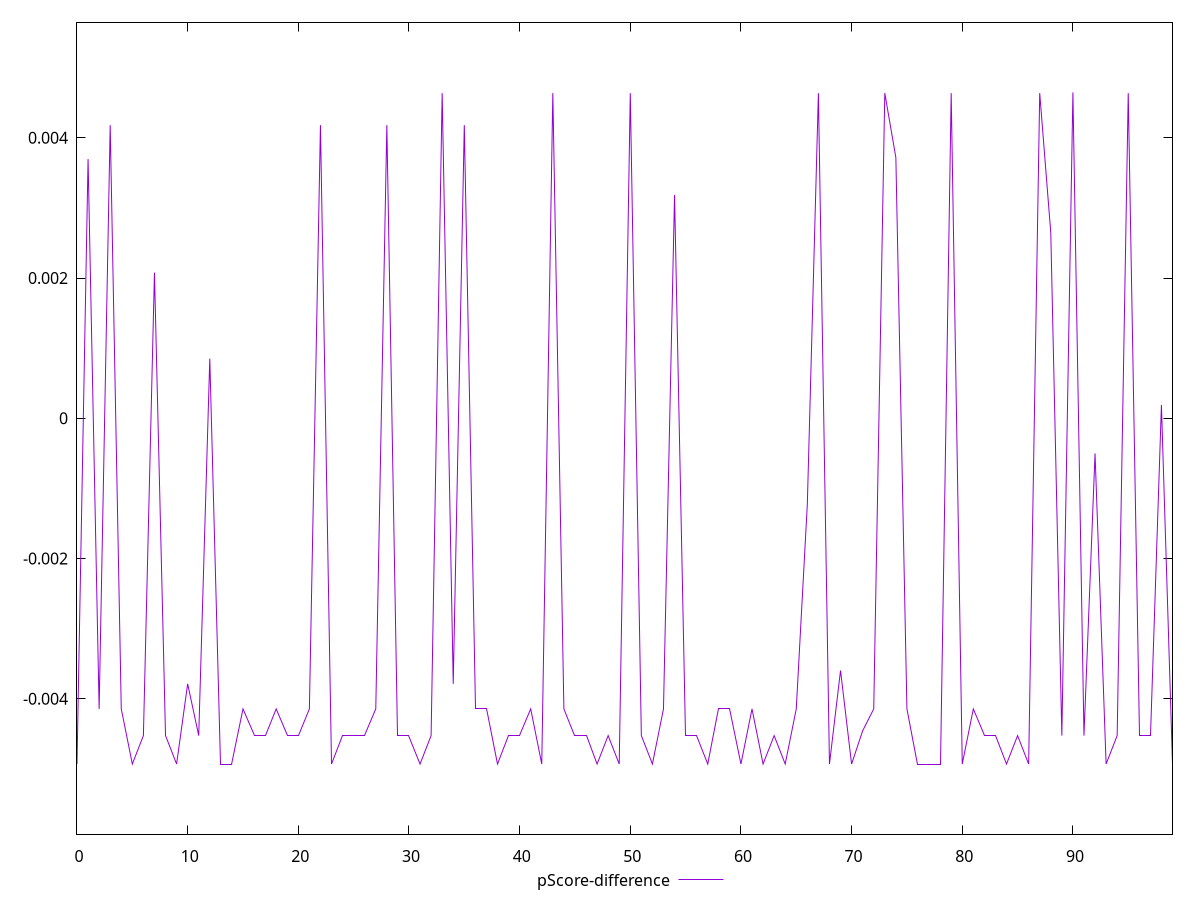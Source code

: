 reset

$pScoreDifference <<EOF
0 -0.004931822957321863
1 0.0036973680837035783
2 -0.004145744743268787
3 0.004180911427837053
4 -0.004145744743268787
5 -0.004931822957321863
6 -0.004526535494477901
7 0.002078044736882445
8 -0.004526535494477901
9 -0.004931822957321863
10 -0.003788635213870517
11 -0.004526535494477901
12 0.0008507430743767141
13 -0.004931822957321863
14 -0.004931822957321863
15 -0.004145744743268787
16 -0.004526535494477901
17 -0.004526535494477901
18 -0.004145744743268787
19 -0.004526535494477901
20 -0.004526535494477901
21 -0.004145744743268787
22 0.004180911427837053
23 -0.004931822957321863
24 -0.004526535494477901
25 -0.004526535494477901
26 -0.004526535494477901
27 -0.004145744743268787
28 0.004180911427837053
29 -0.004526535494477901
30 -0.004526535494477901
31 -0.004931822957321863
32 -0.004526535494477901
33 0.0046375893622611075
34 -0.003788635213870517
35 0.004180911427837053
36 -0.004145744743268787
37 -0.004145744743268787
38 -0.004931822957321863
39 -0.004526535494477901
40 -0.004526535494477901
41 -0.004145744743268787
42 -0.004931822957321863
43 0.0046375893622611075
44 -0.004145744743268787
45 -0.004526535494477901
46 -0.004526535494477901
47 -0.004931822957321863
48 -0.004526535494477901
49 -0.004931822957321863
50 0.0046375893622611075
51 -0.004526535494477901
52 -0.004931822957321863
53 -0.004145744743268787
54 0.0031862003898535107
55 -0.004526535494477901
56 -0.004526535494477901
57 -0.004931822957321863
58 -0.004145744743268787
59 -0.004145744743268787
60 -0.004931822957321863
61 -0.004145744743268787
62 -0.004931822957321863
63 -0.004526535494477901
64 -0.004931822957321863
65 -0.004145744743268787
66 -0.001225256415974929
67 0.0046375893622611075
68 -0.004931822957321863
69 -0.0035979075473533406
70 -0.004931822957321863
71 -0.004457294252225408
72 -0.004145744743268787
73 0.0046375893622611075
74 0.0037182073683034167
75 -0.004145744743268787
76 -0.004931822957321863
77 -0.004931822957321863
78 -0.004931822957321863
79 0.0046375893622611075
80 -0.004931822957321863
81 -0.004145744743268787
82 -0.004526535494477901
83 -0.004526535494477901
84 -0.004931822957321863
85 -0.004526535494477901
86 -0.004931822957321863
87 0.0046375893622611075
88 0.002646666879303372
89 -0.004526535494477901
90 0.004648231415178894
91 -0.004526535494477901
92 -0.0005010742659318224
93 -0.004931822957321863
94 -0.004526535494477901
95 0.0046375893622611075
96 -0.004526535494477901
97 -0.004526535494477901
98 0.00019072068583270152
99 -0.004931822957321863
EOF

set key outside below
set xrange [0:99]
set yrange [-0.005931822957321863:0.005648231415178894]
set trange [-0.005931822957321863:0.005648231415178894]
set terminal svg size 640, 500 enhanced background rgb 'white'
set output "report_00018_2021-02-10T15-25-16.877Z/max-potential-fid/samples/pages+cached+noadtech/pScore-difference/values.svg"

plot $pScoreDifference title "pScore-difference" with line

reset
